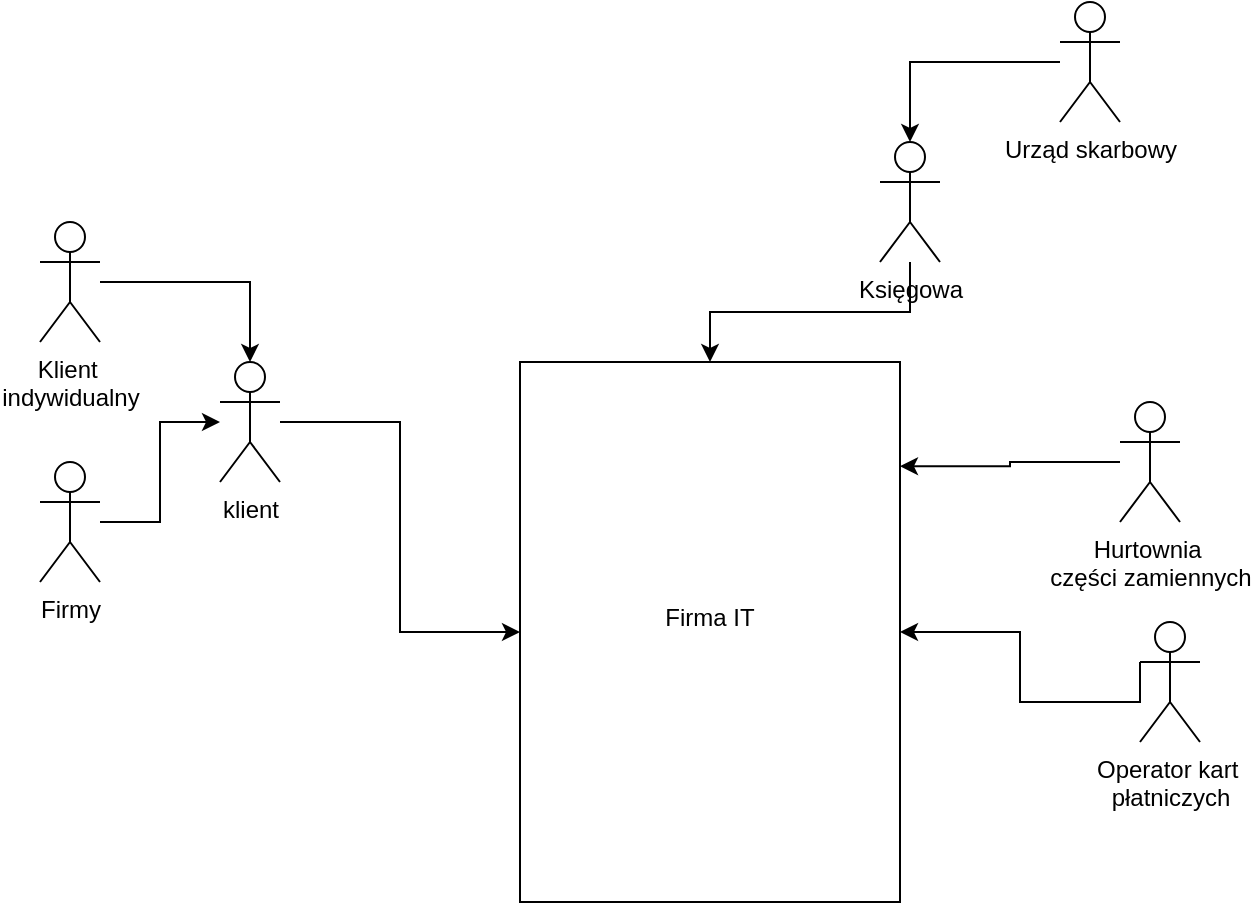 <mxfile version="26.0.16">
  <diagram name="Strona-1" id="YSH5sPkINpLwEBdsjIIf">
    <mxGraphModel dx="1434" dy="780" grid="1" gridSize="10" guides="1" tooltips="1" connect="1" arrows="1" fold="1" page="1" pageScale="1" pageWidth="827" pageHeight="1169" math="0" shadow="0">
      <root>
        <mxCell id="0" />
        <mxCell id="1" parent="0" />
        <mxCell id="8eDoYHQKxMCIRETX9l2Y-1" value="" style="rounded=0;whiteSpace=wrap;html=1;" vertex="1" parent="1">
          <mxGeometry x="380" y="190" width="190" height="270" as="geometry" />
        </mxCell>
        <mxCell id="8eDoYHQKxMCIRETX9l2Y-2" value="Firma IT&lt;div&gt;&lt;br&gt;&lt;/div&gt;" style="text;html=1;align=center;verticalAlign=middle;whiteSpace=wrap;rounded=0;" vertex="1" parent="1">
          <mxGeometry x="445" y="310" width="60" height="30" as="geometry" />
        </mxCell>
        <mxCell id="8eDoYHQKxMCIRETX9l2Y-14" style="edgeStyle=orthogonalEdgeStyle;rounded=0;orthogonalLoop=1;jettySize=auto;html=1;" edge="1" parent="1" source="8eDoYHQKxMCIRETX9l2Y-3" target="8eDoYHQKxMCIRETX9l2Y-1">
          <mxGeometry relative="1" as="geometry" />
        </mxCell>
        <mxCell id="8eDoYHQKxMCIRETX9l2Y-3" value="Księgowa&lt;div&gt;&lt;br&gt;&lt;/div&gt;" style="shape=umlActor;verticalLabelPosition=bottom;verticalAlign=top;html=1;outlineConnect=0;" vertex="1" parent="1">
          <mxGeometry x="560" y="80" width="30" height="60" as="geometry" />
        </mxCell>
        <mxCell id="8eDoYHQKxMCIRETX9l2Y-4" value="Urząd skarbowy&lt;div&gt;&lt;br&gt;&lt;/div&gt;" style="shape=umlActor;verticalLabelPosition=bottom;verticalAlign=top;html=1;outlineConnect=0;" vertex="1" parent="1">
          <mxGeometry x="650" y="10" width="30" height="60" as="geometry" />
        </mxCell>
        <mxCell id="8eDoYHQKxMCIRETX9l2Y-11" style="edgeStyle=orthogonalEdgeStyle;rounded=0;orthogonalLoop=1;jettySize=auto;html=1;" edge="1" parent="1" source="8eDoYHQKxMCIRETX9l2Y-5" target="8eDoYHQKxMCIRETX9l2Y-6">
          <mxGeometry relative="1" as="geometry" />
        </mxCell>
        <mxCell id="8eDoYHQKxMCIRETX9l2Y-5" value="Firmy" style="shape=umlActor;verticalLabelPosition=bottom;verticalAlign=top;html=1;outlineConnect=0;" vertex="1" parent="1">
          <mxGeometry x="140" y="240" width="30" height="60" as="geometry" />
        </mxCell>
        <mxCell id="8eDoYHQKxMCIRETX9l2Y-15" style="edgeStyle=orthogonalEdgeStyle;rounded=0;orthogonalLoop=1;jettySize=auto;html=1;" edge="1" parent="1" source="8eDoYHQKxMCIRETX9l2Y-6" target="8eDoYHQKxMCIRETX9l2Y-1">
          <mxGeometry relative="1" as="geometry" />
        </mxCell>
        <mxCell id="8eDoYHQKxMCIRETX9l2Y-6" value="klient&lt;div&gt;&lt;br&gt;&lt;/div&gt;" style="shape=umlActor;verticalLabelPosition=bottom;verticalAlign=top;html=1;outlineConnect=0;" vertex="1" parent="1">
          <mxGeometry x="230" y="190" width="30" height="60" as="geometry" />
        </mxCell>
        <mxCell id="8eDoYHQKxMCIRETX9l2Y-12" style="edgeStyle=orthogonalEdgeStyle;rounded=0;orthogonalLoop=1;jettySize=auto;html=1;" edge="1" parent="1" source="8eDoYHQKxMCIRETX9l2Y-8" target="8eDoYHQKxMCIRETX9l2Y-6">
          <mxGeometry relative="1" as="geometry" />
        </mxCell>
        <mxCell id="8eDoYHQKxMCIRETX9l2Y-8" value="Klient&amp;nbsp;&lt;br&gt;indywidualny&lt;div&gt;&lt;br&gt;&lt;/div&gt;" style="shape=umlActor;verticalLabelPosition=bottom;verticalAlign=top;html=1;outlineConnect=0;" vertex="1" parent="1">
          <mxGeometry x="140" y="120" width="30" height="60" as="geometry" />
        </mxCell>
        <mxCell id="8eDoYHQKxMCIRETX9l2Y-13" style="edgeStyle=orthogonalEdgeStyle;rounded=0;orthogonalLoop=1;jettySize=auto;html=1;entryX=0.5;entryY=0;entryDx=0;entryDy=0;entryPerimeter=0;" edge="1" parent="1" source="8eDoYHQKxMCIRETX9l2Y-4" target="8eDoYHQKxMCIRETX9l2Y-3">
          <mxGeometry relative="1" as="geometry">
            <mxPoint x="560" y="100" as="targetPoint" />
          </mxGeometry>
        </mxCell>
        <mxCell id="8eDoYHQKxMCIRETX9l2Y-16" value="Hurtownia&amp;nbsp;&lt;div&gt;części zamiennych&lt;/div&gt;&lt;div&gt;&lt;br&gt;&lt;/div&gt;" style="shape=umlActor;verticalLabelPosition=bottom;verticalAlign=top;html=1;outlineConnect=0;" vertex="1" parent="1">
          <mxGeometry x="680" y="210" width="30" height="60" as="geometry" />
        </mxCell>
        <mxCell id="8eDoYHQKxMCIRETX9l2Y-19" style="edgeStyle=orthogonalEdgeStyle;rounded=0;orthogonalLoop=1;jettySize=auto;html=1;entryX=1;entryY=0.193;entryDx=0;entryDy=0;entryPerimeter=0;" edge="1" parent="1" source="8eDoYHQKxMCIRETX9l2Y-16" target="8eDoYHQKxMCIRETX9l2Y-1">
          <mxGeometry relative="1" as="geometry" />
        </mxCell>
        <mxCell id="8eDoYHQKxMCIRETX9l2Y-21" style="edgeStyle=orthogonalEdgeStyle;rounded=0;orthogonalLoop=1;jettySize=auto;html=1;exitX=0;exitY=0.333;exitDx=0;exitDy=0;exitPerimeter=0;" edge="1" parent="1" source="8eDoYHQKxMCIRETX9l2Y-20" target="8eDoYHQKxMCIRETX9l2Y-1">
          <mxGeometry relative="1" as="geometry">
            <Array as="points">
              <mxPoint x="690" y="360" />
              <mxPoint x="630" y="360" />
              <mxPoint x="630" y="325" />
            </Array>
          </mxGeometry>
        </mxCell>
        <mxCell id="8eDoYHQKxMCIRETX9l2Y-20" value="Operator kart&amp;nbsp;&lt;div&gt;płatniczych&lt;/div&gt;&lt;div&gt;&lt;br&gt;&lt;/div&gt;" style="shape=umlActor;verticalLabelPosition=bottom;verticalAlign=top;html=1;outlineConnect=0;" vertex="1" parent="1">
          <mxGeometry x="690" y="320" width="30" height="60" as="geometry" />
        </mxCell>
      </root>
    </mxGraphModel>
  </diagram>
</mxfile>
